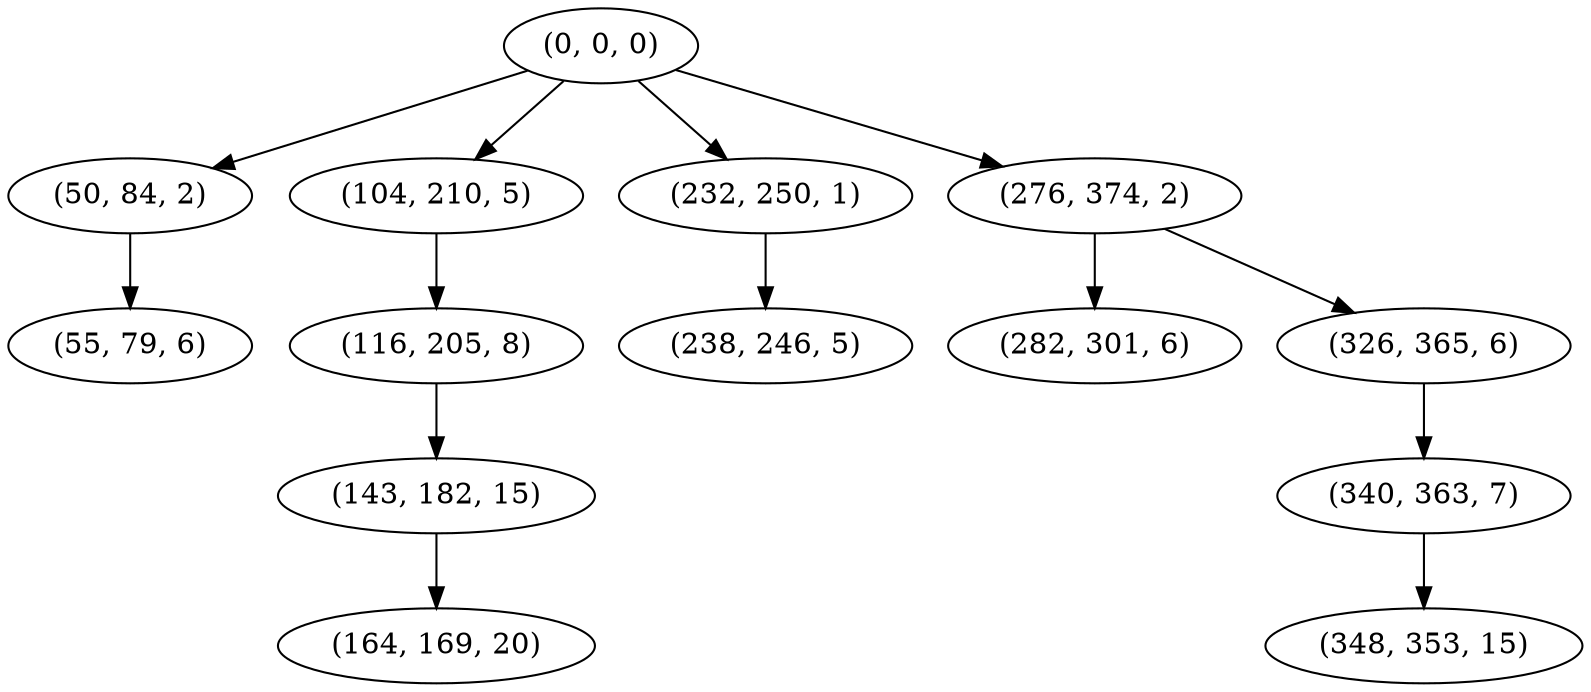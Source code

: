 digraph tree {
    "(0, 0, 0)";
    "(50, 84, 2)";
    "(55, 79, 6)";
    "(104, 210, 5)";
    "(116, 205, 8)";
    "(143, 182, 15)";
    "(164, 169, 20)";
    "(232, 250, 1)";
    "(238, 246, 5)";
    "(276, 374, 2)";
    "(282, 301, 6)";
    "(326, 365, 6)";
    "(340, 363, 7)";
    "(348, 353, 15)";
    "(0, 0, 0)" -> "(50, 84, 2)";
    "(0, 0, 0)" -> "(104, 210, 5)";
    "(0, 0, 0)" -> "(232, 250, 1)";
    "(0, 0, 0)" -> "(276, 374, 2)";
    "(50, 84, 2)" -> "(55, 79, 6)";
    "(104, 210, 5)" -> "(116, 205, 8)";
    "(116, 205, 8)" -> "(143, 182, 15)";
    "(143, 182, 15)" -> "(164, 169, 20)";
    "(232, 250, 1)" -> "(238, 246, 5)";
    "(276, 374, 2)" -> "(282, 301, 6)";
    "(276, 374, 2)" -> "(326, 365, 6)";
    "(326, 365, 6)" -> "(340, 363, 7)";
    "(340, 363, 7)" -> "(348, 353, 15)";
}
